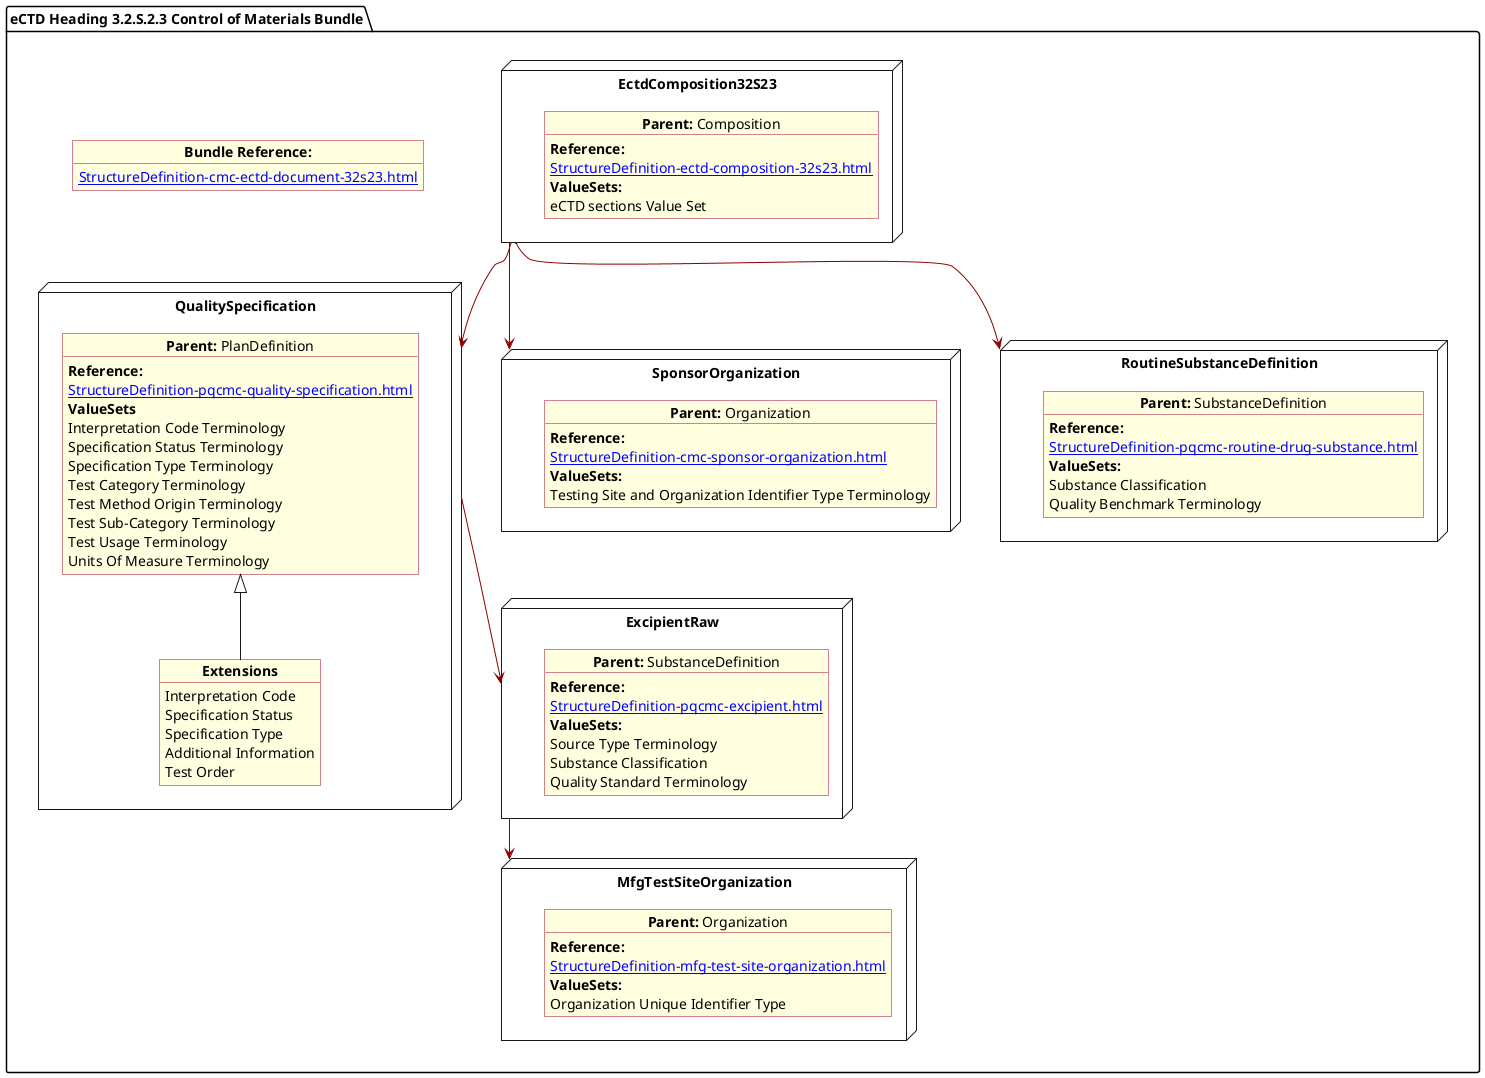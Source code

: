@startuml SubstanceControlMat
allowmixing
'Mixed model of use case and object
skinparam svgDimensionStyle false
skinparam ObjectBackgroundColor LightYellow
skinparam ObjectBorderColor #A80036
skinparam activityDiamondBorderColor #A80036
skinparam activityDiamondBackgroundColor lawnGreen
skinparam ClassBorderThickness 4

package "eCTD Heading 3.2.S.2.3 Control of Materials Bundle" as NODES {
    object "**Bundle Reference:**" as objbun {
        [[StructureDefinition-cmc-ectd-document-32s23.html]]
    }

    node "QualitySpecification" as N2 {

        object "**Parent:** PlanDefinition" as obj2 {
            **Reference:**
            [[StructureDefinition-pqcmc-quality-specification.html]]
            **ValueSets**
            Interpretation Code Terminology
            Specification Status Terminology
            Specification Type Terminology
            Test Category Terminology
            Test Method Origin Terminology
            Test Sub-Category Terminology
            Test Usage Terminology
            Units Of Measure Terminology
        }
        object "**Extensions**" as objQSEx {
            Interpretation Code
            Specification Status
            Specification Type
            Additional Information
            Test Order
        }
        obj2 <|-- objQSEx
    }
    node "EctdComposition32S23" as N1 {

        object "**Parent:** Composition" as obj1 {
            **Reference:**
            [[StructureDefinition-ectd-composition-32s23.html]]
            **ValueSets:**
            eCTD sections Value Set
        }
    }

    node "SponsorOrganization" as NSO {

        object "**Parent:** Organization" as objAu {
            **Reference:**
            [[StructureDefinition-cmc-sponsor-organization.html]]
            **ValueSets:**
            Testing Site and Organization Identifier Type Terminology
        }
    }

    node "ExcipientRaw" as N21 {

        object "**Parent:** SubstanceDefinition" as obj22 {
            **Reference:**
            [[StructureDefinition-pqcmc-excipient.html]]
            **ValueSets:**
            Source Type Terminology
            Substance Classification
            Quality Standard Terminology
        }
    }
    node "MfgTestSiteOrganization" as N21mfg {

        object "**Parent:** Organization" as objTS  {
            **Reference:**
            [[StructureDefinition-mfg-test-site-organization.html]]
            **ValueSets:**
            Organization Unique Identifier Type
        }
    }

  node "RoutineSubstanceDefinition" as NN { 
      object "**Parent:** SubstanceDefinition" as obj3 {
                   **Reference:**
      [[StructureDefinition-pqcmc-routine-drug-substance.html]]
                **ValueSets:**
                Substance Classification
                Quality Benchmark Terminology
      }  
}

    N1 -[#darkred]-> N2
    N2 -[#darkred]-> N21
    N1 -[#darkred]-> NSO
    N1 -[#darkred]-> NN
    N21 -[#darkred]-> N21mfg
}
@enduml